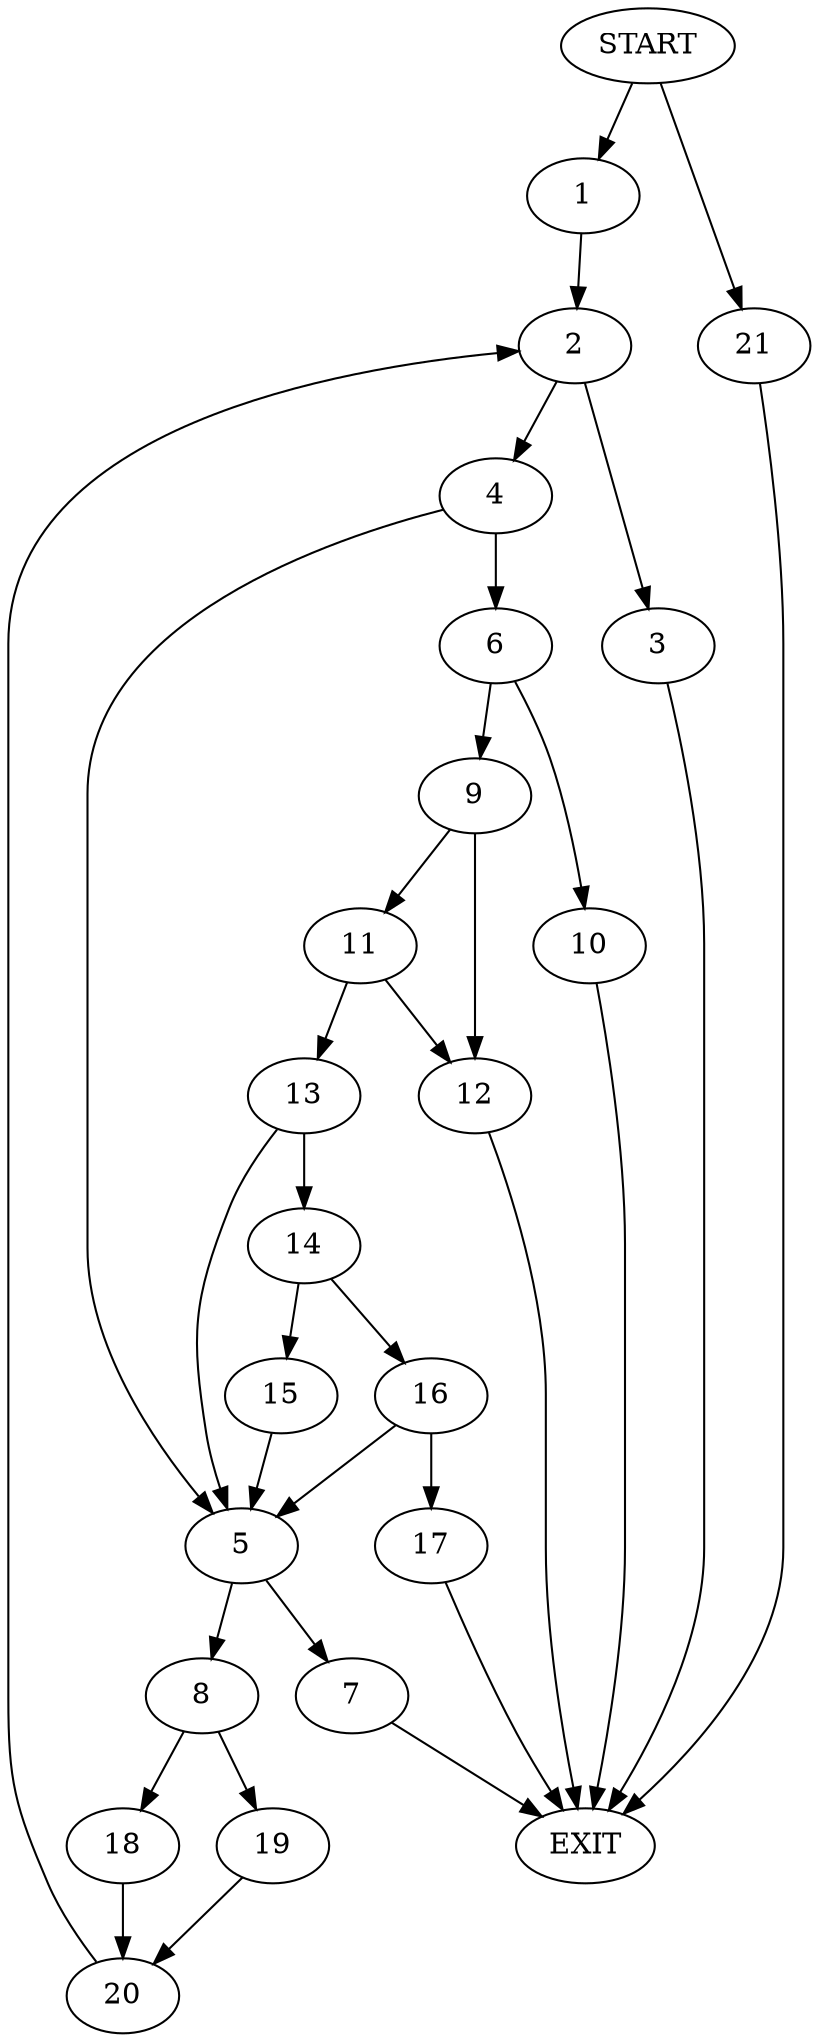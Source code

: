 digraph {
0 [label="START"]
22 [label="EXIT"]
0 -> 1
1 -> 2
2 -> 3
2 -> 4
4 -> 5
4 -> 6
3 -> 22
5 -> 7
5 -> 8
6 -> 9
6 -> 10
9 -> 11
9 -> 12
10 -> 22
11 -> 13
11 -> 12
12 -> 22
13 -> 14
13 -> 5
14 -> 15
14 -> 16
15 -> 5
16 -> 5
16 -> 17
17 -> 22
8 -> 18
8 -> 19
7 -> 22
19 -> 20
18 -> 20
20 -> 2
0 -> 21
21 -> 22
}
